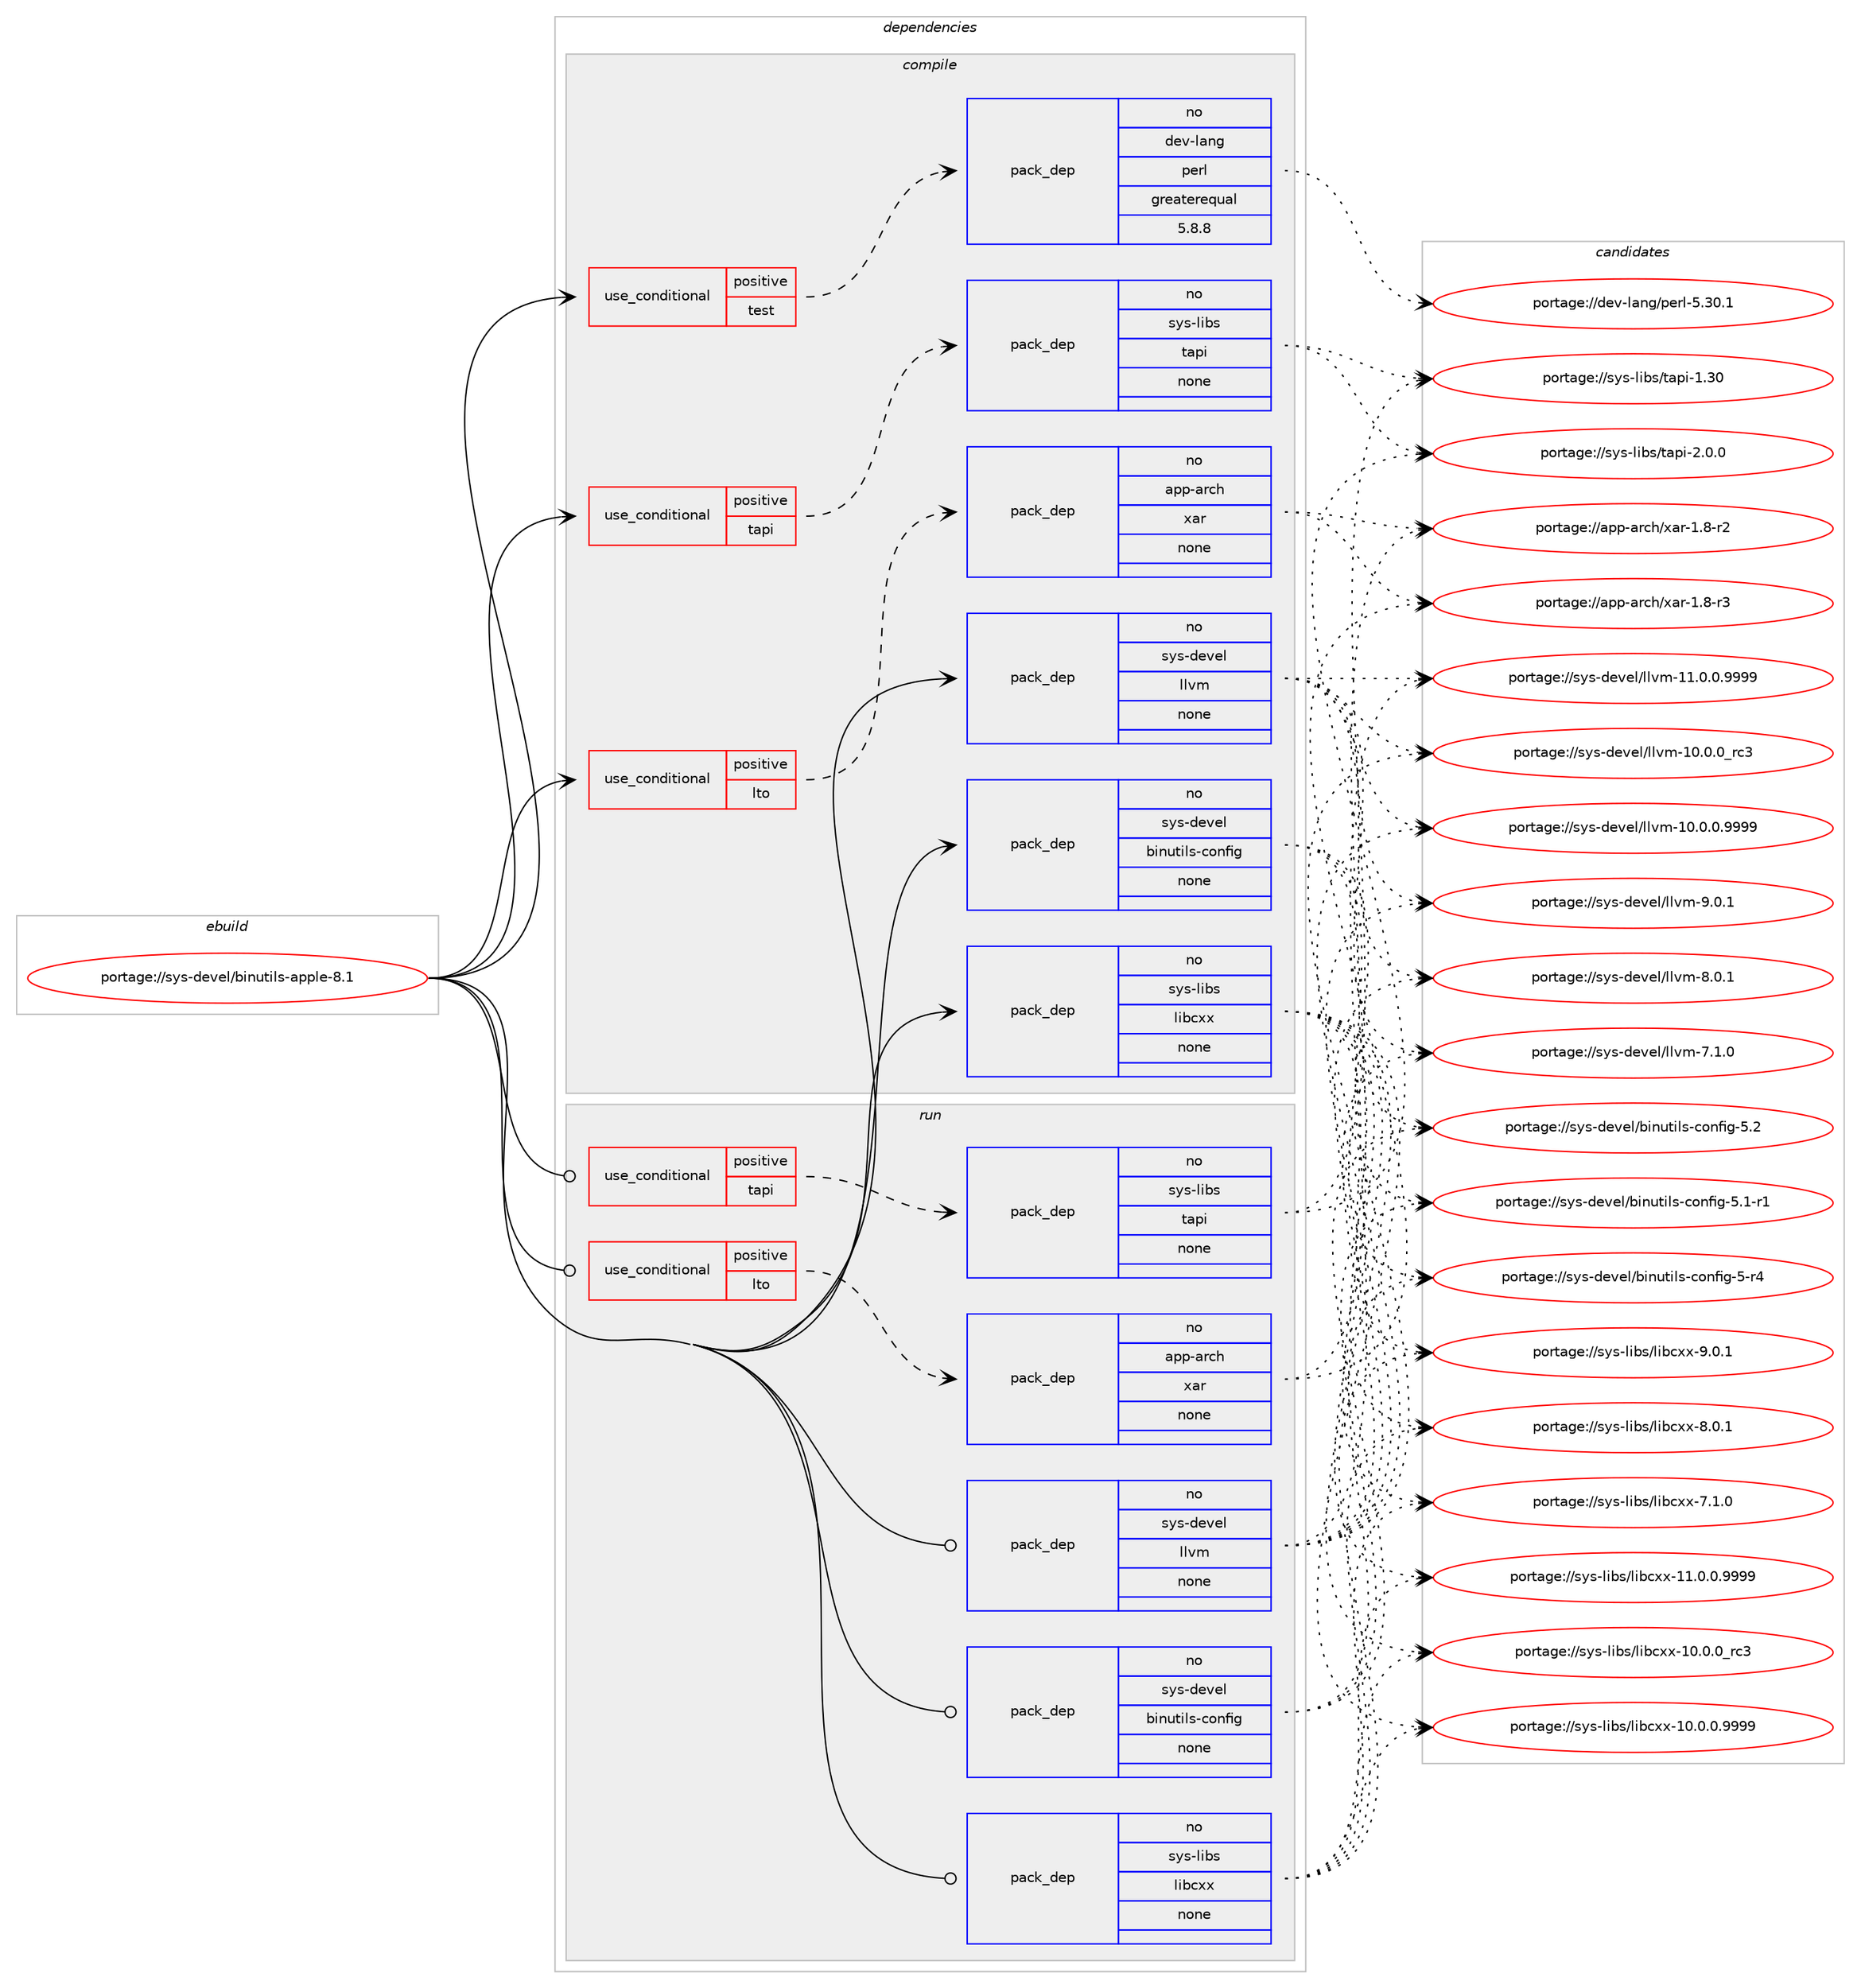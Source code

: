 digraph prolog {

# *************
# Graph options
# *************

newrank=true;
concentrate=true;
compound=true;
graph [rankdir=LR,fontname=Helvetica,fontsize=10,ranksep=1.5];#, ranksep=2.5, nodesep=0.2];
edge  [arrowhead=vee];
node  [fontname=Helvetica,fontsize=10];

# **********
# The ebuild
# **********

subgraph cluster_leftcol {
color=gray;
rank=same;
label=<<i>ebuild</i>>;
id [label="portage://sys-devel/binutils-apple-8.1", color=red, width=4, href="../sys-devel/binutils-apple-8.1.svg"];
}

# ****************
# The dependencies
# ****************

subgraph cluster_midcol {
color=gray;
label=<<i>dependencies</i>>;
subgraph cluster_compile {
fillcolor="#eeeeee";
style=filled;
label=<<i>compile</i>>;
subgraph cond4300 {
dependency25617 [label=<<TABLE BORDER="0" CELLBORDER="1" CELLSPACING="0" CELLPADDING="4"><TR><TD ROWSPAN="3" CELLPADDING="10">use_conditional</TD></TR><TR><TD>positive</TD></TR><TR><TD>lto</TD></TR></TABLE>>, shape=none, color=red];
subgraph pack20678 {
dependency25618 [label=<<TABLE BORDER="0" CELLBORDER="1" CELLSPACING="0" CELLPADDING="4" WIDTH="220"><TR><TD ROWSPAN="6" CELLPADDING="30">pack_dep</TD></TR><TR><TD WIDTH="110">no</TD></TR><TR><TD>app-arch</TD></TR><TR><TD>xar</TD></TR><TR><TD>none</TD></TR><TR><TD></TD></TR></TABLE>>, shape=none, color=blue];
}
dependency25617:e -> dependency25618:w [weight=20,style="dashed",arrowhead="vee"];
}
id:e -> dependency25617:w [weight=20,style="solid",arrowhead="vee"];
subgraph cond4301 {
dependency25619 [label=<<TABLE BORDER="0" CELLBORDER="1" CELLSPACING="0" CELLPADDING="4"><TR><TD ROWSPAN="3" CELLPADDING="10">use_conditional</TD></TR><TR><TD>positive</TD></TR><TR><TD>tapi</TD></TR></TABLE>>, shape=none, color=red];
subgraph pack20679 {
dependency25620 [label=<<TABLE BORDER="0" CELLBORDER="1" CELLSPACING="0" CELLPADDING="4" WIDTH="220"><TR><TD ROWSPAN="6" CELLPADDING="30">pack_dep</TD></TR><TR><TD WIDTH="110">no</TD></TR><TR><TD>sys-libs</TD></TR><TR><TD>tapi</TD></TR><TR><TD>none</TD></TR><TR><TD></TD></TR></TABLE>>, shape=none, color=blue];
}
dependency25619:e -> dependency25620:w [weight=20,style="dashed",arrowhead="vee"];
}
id:e -> dependency25619:w [weight=20,style="solid",arrowhead="vee"];
subgraph cond4302 {
dependency25621 [label=<<TABLE BORDER="0" CELLBORDER="1" CELLSPACING="0" CELLPADDING="4"><TR><TD ROWSPAN="3" CELLPADDING="10">use_conditional</TD></TR><TR><TD>positive</TD></TR><TR><TD>test</TD></TR></TABLE>>, shape=none, color=red];
subgraph pack20680 {
dependency25622 [label=<<TABLE BORDER="0" CELLBORDER="1" CELLSPACING="0" CELLPADDING="4" WIDTH="220"><TR><TD ROWSPAN="6" CELLPADDING="30">pack_dep</TD></TR><TR><TD WIDTH="110">no</TD></TR><TR><TD>dev-lang</TD></TR><TR><TD>perl</TD></TR><TR><TD>greaterequal</TD></TR><TR><TD>5.8.8</TD></TR></TABLE>>, shape=none, color=blue];
}
dependency25621:e -> dependency25622:w [weight=20,style="dashed",arrowhead="vee"];
}
id:e -> dependency25621:w [weight=20,style="solid",arrowhead="vee"];
subgraph pack20681 {
dependency25623 [label=<<TABLE BORDER="0" CELLBORDER="1" CELLSPACING="0" CELLPADDING="4" WIDTH="220"><TR><TD ROWSPAN="6" CELLPADDING="30">pack_dep</TD></TR><TR><TD WIDTH="110">no</TD></TR><TR><TD>sys-devel</TD></TR><TR><TD>binutils-config</TD></TR><TR><TD>none</TD></TR><TR><TD></TD></TR></TABLE>>, shape=none, color=blue];
}
id:e -> dependency25623:w [weight=20,style="solid",arrowhead="vee"];
subgraph pack20682 {
dependency25624 [label=<<TABLE BORDER="0" CELLBORDER="1" CELLSPACING="0" CELLPADDING="4" WIDTH="220"><TR><TD ROWSPAN="6" CELLPADDING="30">pack_dep</TD></TR><TR><TD WIDTH="110">no</TD></TR><TR><TD>sys-devel</TD></TR><TR><TD>llvm</TD></TR><TR><TD>none</TD></TR><TR><TD></TD></TR></TABLE>>, shape=none, color=blue];
}
id:e -> dependency25624:w [weight=20,style="solid",arrowhead="vee"];
subgraph pack20683 {
dependency25625 [label=<<TABLE BORDER="0" CELLBORDER="1" CELLSPACING="0" CELLPADDING="4" WIDTH="220"><TR><TD ROWSPAN="6" CELLPADDING="30">pack_dep</TD></TR><TR><TD WIDTH="110">no</TD></TR><TR><TD>sys-libs</TD></TR><TR><TD>libcxx</TD></TR><TR><TD>none</TD></TR><TR><TD></TD></TR></TABLE>>, shape=none, color=blue];
}
id:e -> dependency25625:w [weight=20,style="solid",arrowhead="vee"];
}
subgraph cluster_compileandrun {
fillcolor="#eeeeee";
style=filled;
label=<<i>compile and run</i>>;
}
subgraph cluster_run {
fillcolor="#eeeeee";
style=filled;
label=<<i>run</i>>;
subgraph cond4303 {
dependency25626 [label=<<TABLE BORDER="0" CELLBORDER="1" CELLSPACING="0" CELLPADDING="4"><TR><TD ROWSPAN="3" CELLPADDING="10">use_conditional</TD></TR><TR><TD>positive</TD></TR><TR><TD>lto</TD></TR></TABLE>>, shape=none, color=red];
subgraph pack20684 {
dependency25627 [label=<<TABLE BORDER="0" CELLBORDER="1" CELLSPACING="0" CELLPADDING="4" WIDTH="220"><TR><TD ROWSPAN="6" CELLPADDING="30">pack_dep</TD></TR><TR><TD WIDTH="110">no</TD></TR><TR><TD>app-arch</TD></TR><TR><TD>xar</TD></TR><TR><TD>none</TD></TR><TR><TD></TD></TR></TABLE>>, shape=none, color=blue];
}
dependency25626:e -> dependency25627:w [weight=20,style="dashed",arrowhead="vee"];
}
id:e -> dependency25626:w [weight=20,style="solid",arrowhead="odot"];
subgraph cond4304 {
dependency25628 [label=<<TABLE BORDER="0" CELLBORDER="1" CELLSPACING="0" CELLPADDING="4"><TR><TD ROWSPAN="3" CELLPADDING="10">use_conditional</TD></TR><TR><TD>positive</TD></TR><TR><TD>tapi</TD></TR></TABLE>>, shape=none, color=red];
subgraph pack20685 {
dependency25629 [label=<<TABLE BORDER="0" CELLBORDER="1" CELLSPACING="0" CELLPADDING="4" WIDTH="220"><TR><TD ROWSPAN="6" CELLPADDING="30">pack_dep</TD></TR><TR><TD WIDTH="110">no</TD></TR><TR><TD>sys-libs</TD></TR><TR><TD>tapi</TD></TR><TR><TD>none</TD></TR><TR><TD></TD></TR></TABLE>>, shape=none, color=blue];
}
dependency25628:e -> dependency25629:w [weight=20,style="dashed",arrowhead="vee"];
}
id:e -> dependency25628:w [weight=20,style="solid",arrowhead="odot"];
subgraph pack20686 {
dependency25630 [label=<<TABLE BORDER="0" CELLBORDER="1" CELLSPACING="0" CELLPADDING="4" WIDTH="220"><TR><TD ROWSPAN="6" CELLPADDING="30">pack_dep</TD></TR><TR><TD WIDTH="110">no</TD></TR><TR><TD>sys-devel</TD></TR><TR><TD>binutils-config</TD></TR><TR><TD>none</TD></TR><TR><TD></TD></TR></TABLE>>, shape=none, color=blue];
}
id:e -> dependency25630:w [weight=20,style="solid",arrowhead="odot"];
subgraph pack20687 {
dependency25631 [label=<<TABLE BORDER="0" CELLBORDER="1" CELLSPACING="0" CELLPADDING="4" WIDTH="220"><TR><TD ROWSPAN="6" CELLPADDING="30">pack_dep</TD></TR><TR><TD WIDTH="110">no</TD></TR><TR><TD>sys-devel</TD></TR><TR><TD>llvm</TD></TR><TR><TD>none</TD></TR><TR><TD></TD></TR></TABLE>>, shape=none, color=blue];
}
id:e -> dependency25631:w [weight=20,style="solid",arrowhead="odot"];
subgraph pack20688 {
dependency25632 [label=<<TABLE BORDER="0" CELLBORDER="1" CELLSPACING="0" CELLPADDING="4" WIDTH="220"><TR><TD ROWSPAN="6" CELLPADDING="30">pack_dep</TD></TR><TR><TD WIDTH="110">no</TD></TR><TR><TD>sys-libs</TD></TR><TR><TD>libcxx</TD></TR><TR><TD>none</TD></TR><TR><TD></TD></TR></TABLE>>, shape=none, color=blue];
}
id:e -> dependency25632:w [weight=20,style="solid",arrowhead="odot"];
}
}

# **************
# The candidates
# **************

subgraph cluster_choices {
rank=same;
color=gray;
label=<<i>candidates</i>>;

subgraph choice20678 {
color=black;
nodesep=1;
choice971121124597114991044712097114454946564511451 [label="portage://app-arch/xar-1.8-r3", color=red, width=4,href="../app-arch/xar-1.8-r3.svg"];
choice971121124597114991044712097114454946564511450 [label="portage://app-arch/xar-1.8-r2", color=red, width=4,href="../app-arch/xar-1.8-r2.svg"];
dependency25618:e -> choice971121124597114991044712097114454946564511451:w [style=dotted,weight="100"];
dependency25618:e -> choice971121124597114991044712097114454946564511450:w [style=dotted,weight="100"];
}
subgraph choice20679 {
color=black;
nodesep=1;
choice11512111545108105981154711697112105455046484648 [label="portage://sys-libs/tapi-2.0.0", color=red, width=4,href="../sys-libs/tapi-2.0.0.svg"];
choice115121115451081059811547116971121054549465148 [label="portage://sys-libs/tapi-1.30", color=red, width=4,href="../sys-libs/tapi-1.30.svg"];
dependency25620:e -> choice11512111545108105981154711697112105455046484648:w [style=dotted,weight="100"];
dependency25620:e -> choice115121115451081059811547116971121054549465148:w [style=dotted,weight="100"];
}
subgraph choice20680 {
color=black;
nodesep=1;
choice10010111845108971101034711210111410845534651484649 [label="portage://dev-lang/perl-5.30.1", color=red, width=4,href="../dev-lang/perl-5.30.1.svg"];
dependency25622:e -> choice10010111845108971101034711210111410845534651484649:w [style=dotted,weight="100"];
}
subgraph choice20681 {
color=black;
nodesep=1;
choice115121115451001011181011084798105110117116105108115459911111010210510345534650 [label="portage://sys-devel/binutils-config-5.2", color=red, width=4,href="../sys-devel/binutils-config-5.2.svg"];
choice1151211154510010111810110847981051101171161051081154599111110102105103455346494511449 [label="portage://sys-devel/binutils-config-5.1-r1", color=red, width=4,href="../sys-devel/binutils-config-5.1-r1.svg"];
choice115121115451001011181011084798105110117116105108115459911111010210510345534511452 [label="portage://sys-devel/binutils-config-5-r4", color=red, width=4,href="../sys-devel/binutils-config-5-r4.svg"];
dependency25623:e -> choice115121115451001011181011084798105110117116105108115459911111010210510345534650:w [style=dotted,weight="100"];
dependency25623:e -> choice1151211154510010111810110847981051101171161051081154599111110102105103455346494511449:w [style=dotted,weight="100"];
dependency25623:e -> choice115121115451001011181011084798105110117116105108115459911111010210510345534511452:w [style=dotted,weight="100"];
}
subgraph choice20682 {
color=black;
nodesep=1;
choice1151211154510010111810110847108108118109455746484649 [label="portage://sys-devel/llvm-9.0.1", color=red, width=4,href="../sys-devel/llvm-9.0.1.svg"];
choice1151211154510010111810110847108108118109455646484649 [label="portage://sys-devel/llvm-8.0.1", color=red, width=4,href="../sys-devel/llvm-8.0.1.svg"];
choice1151211154510010111810110847108108118109455546494648 [label="portage://sys-devel/llvm-7.1.0", color=red, width=4,href="../sys-devel/llvm-7.1.0.svg"];
choice1151211154510010111810110847108108118109454949464846484657575757 [label="portage://sys-devel/llvm-11.0.0.9999", color=red, width=4,href="../sys-devel/llvm-11.0.0.9999.svg"];
choice115121115451001011181011084710810811810945494846484648951149951 [label="portage://sys-devel/llvm-10.0.0_rc3", color=red, width=4,href="../sys-devel/llvm-10.0.0_rc3.svg"];
choice1151211154510010111810110847108108118109454948464846484657575757 [label="portage://sys-devel/llvm-10.0.0.9999", color=red, width=4,href="../sys-devel/llvm-10.0.0.9999.svg"];
dependency25624:e -> choice1151211154510010111810110847108108118109455746484649:w [style=dotted,weight="100"];
dependency25624:e -> choice1151211154510010111810110847108108118109455646484649:w [style=dotted,weight="100"];
dependency25624:e -> choice1151211154510010111810110847108108118109455546494648:w [style=dotted,weight="100"];
dependency25624:e -> choice1151211154510010111810110847108108118109454949464846484657575757:w [style=dotted,weight="100"];
dependency25624:e -> choice115121115451001011181011084710810811810945494846484648951149951:w [style=dotted,weight="100"];
dependency25624:e -> choice1151211154510010111810110847108108118109454948464846484657575757:w [style=dotted,weight="100"];
}
subgraph choice20683 {
color=black;
nodesep=1;
choice1151211154510810598115471081059899120120455746484649 [label="portage://sys-libs/libcxx-9.0.1", color=red, width=4,href="../sys-libs/libcxx-9.0.1.svg"];
choice1151211154510810598115471081059899120120455646484649 [label="portage://sys-libs/libcxx-8.0.1", color=red, width=4,href="../sys-libs/libcxx-8.0.1.svg"];
choice1151211154510810598115471081059899120120455546494648 [label="portage://sys-libs/libcxx-7.1.0", color=red, width=4,href="../sys-libs/libcxx-7.1.0.svg"];
choice1151211154510810598115471081059899120120454949464846484657575757 [label="portage://sys-libs/libcxx-11.0.0.9999", color=red, width=4,href="../sys-libs/libcxx-11.0.0.9999.svg"];
choice115121115451081059811547108105989912012045494846484648951149951 [label="portage://sys-libs/libcxx-10.0.0_rc3", color=red, width=4,href="../sys-libs/libcxx-10.0.0_rc3.svg"];
choice1151211154510810598115471081059899120120454948464846484657575757 [label="portage://sys-libs/libcxx-10.0.0.9999", color=red, width=4,href="../sys-libs/libcxx-10.0.0.9999.svg"];
dependency25625:e -> choice1151211154510810598115471081059899120120455746484649:w [style=dotted,weight="100"];
dependency25625:e -> choice1151211154510810598115471081059899120120455646484649:w [style=dotted,weight="100"];
dependency25625:e -> choice1151211154510810598115471081059899120120455546494648:w [style=dotted,weight="100"];
dependency25625:e -> choice1151211154510810598115471081059899120120454949464846484657575757:w [style=dotted,weight="100"];
dependency25625:e -> choice115121115451081059811547108105989912012045494846484648951149951:w [style=dotted,weight="100"];
dependency25625:e -> choice1151211154510810598115471081059899120120454948464846484657575757:w [style=dotted,weight="100"];
}
subgraph choice20684 {
color=black;
nodesep=1;
choice971121124597114991044712097114454946564511451 [label="portage://app-arch/xar-1.8-r3", color=red, width=4,href="../app-arch/xar-1.8-r3.svg"];
choice971121124597114991044712097114454946564511450 [label="portage://app-arch/xar-1.8-r2", color=red, width=4,href="../app-arch/xar-1.8-r2.svg"];
dependency25627:e -> choice971121124597114991044712097114454946564511451:w [style=dotted,weight="100"];
dependency25627:e -> choice971121124597114991044712097114454946564511450:w [style=dotted,weight="100"];
}
subgraph choice20685 {
color=black;
nodesep=1;
choice11512111545108105981154711697112105455046484648 [label="portage://sys-libs/tapi-2.0.0", color=red, width=4,href="../sys-libs/tapi-2.0.0.svg"];
choice115121115451081059811547116971121054549465148 [label="portage://sys-libs/tapi-1.30", color=red, width=4,href="../sys-libs/tapi-1.30.svg"];
dependency25629:e -> choice11512111545108105981154711697112105455046484648:w [style=dotted,weight="100"];
dependency25629:e -> choice115121115451081059811547116971121054549465148:w [style=dotted,weight="100"];
}
subgraph choice20686 {
color=black;
nodesep=1;
choice115121115451001011181011084798105110117116105108115459911111010210510345534650 [label="portage://sys-devel/binutils-config-5.2", color=red, width=4,href="../sys-devel/binutils-config-5.2.svg"];
choice1151211154510010111810110847981051101171161051081154599111110102105103455346494511449 [label="portage://sys-devel/binutils-config-5.1-r1", color=red, width=4,href="../sys-devel/binutils-config-5.1-r1.svg"];
choice115121115451001011181011084798105110117116105108115459911111010210510345534511452 [label="portage://sys-devel/binutils-config-5-r4", color=red, width=4,href="../sys-devel/binutils-config-5-r4.svg"];
dependency25630:e -> choice115121115451001011181011084798105110117116105108115459911111010210510345534650:w [style=dotted,weight="100"];
dependency25630:e -> choice1151211154510010111810110847981051101171161051081154599111110102105103455346494511449:w [style=dotted,weight="100"];
dependency25630:e -> choice115121115451001011181011084798105110117116105108115459911111010210510345534511452:w [style=dotted,weight="100"];
}
subgraph choice20687 {
color=black;
nodesep=1;
choice1151211154510010111810110847108108118109455746484649 [label="portage://sys-devel/llvm-9.0.1", color=red, width=4,href="../sys-devel/llvm-9.0.1.svg"];
choice1151211154510010111810110847108108118109455646484649 [label="portage://sys-devel/llvm-8.0.1", color=red, width=4,href="../sys-devel/llvm-8.0.1.svg"];
choice1151211154510010111810110847108108118109455546494648 [label="portage://sys-devel/llvm-7.1.0", color=red, width=4,href="../sys-devel/llvm-7.1.0.svg"];
choice1151211154510010111810110847108108118109454949464846484657575757 [label="portage://sys-devel/llvm-11.0.0.9999", color=red, width=4,href="../sys-devel/llvm-11.0.0.9999.svg"];
choice115121115451001011181011084710810811810945494846484648951149951 [label="portage://sys-devel/llvm-10.0.0_rc3", color=red, width=4,href="../sys-devel/llvm-10.0.0_rc3.svg"];
choice1151211154510010111810110847108108118109454948464846484657575757 [label="portage://sys-devel/llvm-10.0.0.9999", color=red, width=4,href="../sys-devel/llvm-10.0.0.9999.svg"];
dependency25631:e -> choice1151211154510010111810110847108108118109455746484649:w [style=dotted,weight="100"];
dependency25631:e -> choice1151211154510010111810110847108108118109455646484649:w [style=dotted,weight="100"];
dependency25631:e -> choice1151211154510010111810110847108108118109455546494648:w [style=dotted,weight="100"];
dependency25631:e -> choice1151211154510010111810110847108108118109454949464846484657575757:w [style=dotted,weight="100"];
dependency25631:e -> choice115121115451001011181011084710810811810945494846484648951149951:w [style=dotted,weight="100"];
dependency25631:e -> choice1151211154510010111810110847108108118109454948464846484657575757:w [style=dotted,weight="100"];
}
subgraph choice20688 {
color=black;
nodesep=1;
choice1151211154510810598115471081059899120120455746484649 [label="portage://sys-libs/libcxx-9.0.1", color=red, width=4,href="../sys-libs/libcxx-9.0.1.svg"];
choice1151211154510810598115471081059899120120455646484649 [label="portage://sys-libs/libcxx-8.0.1", color=red, width=4,href="../sys-libs/libcxx-8.0.1.svg"];
choice1151211154510810598115471081059899120120455546494648 [label="portage://sys-libs/libcxx-7.1.0", color=red, width=4,href="../sys-libs/libcxx-7.1.0.svg"];
choice1151211154510810598115471081059899120120454949464846484657575757 [label="portage://sys-libs/libcxx-11.0.0.9999", color=red, width=4,href="../sys-libs/libcxx-11.0.0.9999.svg"];
choice115121115451081059811547108105989912012045494846484648951149951 [label="portage://sys-libs/libcxx-10.0.0_rc3", color=red, width=4,href="../sys-libs/libcxx-10.0.0_rc3.svg"];
choice1151211154510810598115471081059899120120454948464846484657575757 [label="portage://sys-libs/libcxx-10.0.0.9999", color=red, width=4,href="../sys-libs/libcxx-10.0.0.9999.svg"];
dependency25632:e -> choice1151211154510810598115471081059899120120455746484649:w [style=dotted,weight="100"];
dependency25632:e -> choice1151211154510810598115471081059899120120455646484649:w [style=dotted,weight="100"];
dependency25632:e -> choice1151211154510810598115471081059899120120455546494648:w [style=dotted,weight="100"];
dependency25632:e -> choice1151211154510810598115471081059899120120454949464846484657575757:w [style=dotted,weight="100"];
dependency25632:e -> choice115121115451081059811547108105989912012045494846484648951149951:w [style=dotted,weight="100"];
dependency25632:e -> choice1151211154510810598115471081059899120120454948464846484657575757:w [style=dotted,weight="100"];
}
}

}
